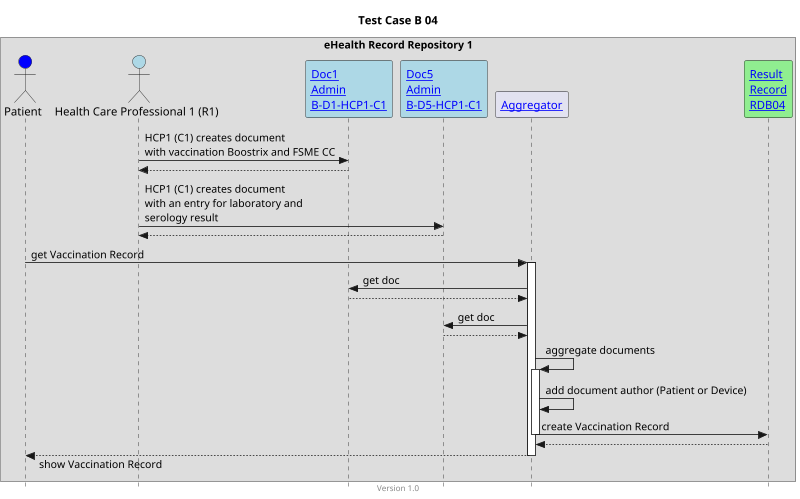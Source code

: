 @startuml
title Test Case B 04
footer Version 1.0
skinparam responseMessageBelowArrow true
skinparam style strictuml
scale max 800 width

box "eHealth Record Repository 1"
actor "Patient" as PAT #blue
actor "Health Care Professional 1 (R1)" as HCP1_C1 #lightblue
participant "[[Bundle-B-D1-HCP1-C1.html Doc1\nAdmin\nB-D1-HCP1-C1]]" as Doc1 #lightblue
participant "[[Bundle-B-D5-HCP1-C1.html Doc5\nAdmin\nB-D5-HCP1-C1]]" as Doc5 #lightblue
participant "[[aggregator.html Aggregator]]" as AGG
participant "[[Bundle-RDB04.html Result\nRecord\nRDB04]]" as RES #lightgreen
end box

HCP1_C1 -> Doc1: HCP1 (C1) creates document\nwith vaccination Boostrix and FSME CC
HCP1_C1 <-- Doc1

HCP1_C1 -> Doc5: HCP1 (C1) creates document\nwith an entry for laboratory and\nserology result
HCP1_C1 <-- Doc5

PAT -> AGG: get Vaccination Record
activate AGG

AGG -> Doc1: get doc
AGG <-- Doc1

AGG -> Doc5: get doc
AGG <-- Doc5
 
AGG -> AGG: aggregate documents 
activate AGG
AGG -> AGG: add document author (Patient or Device)
AGG -> RES: create Vaccination Record
deactivate AGG
AGG <-- RES

PAT <-- AGG: show Vaccination Record
deactivate AGG


@enduml
